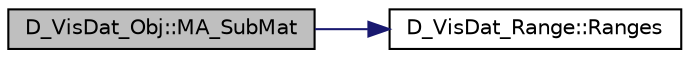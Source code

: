 digraph "D_VisDat_Obj::MA_SubMat"
{
 // LATEX_PDF_SIZE
  edge [fontname="Helvetica",fontsize="10",labelfontname="Helvetica",labelfontsize="10"];
  node [fontname="Helvetica",fontsize="10",shape=record];
  rankdir="LR";
  Node1 [label="D_VisDat_Obj::MA_SubMat",height=0.2,width=0.4,color="black", fillcolor="grey75", style="filled", fontcolor="black",tooltip=" "];
  Node1 -> Node2 [color="midnightblue",fontsize="10",style="solid"];
  Node2 [label="D_VisDat_Range::Ranges",height=0.2,width=0.4,color="black", fillcolor="white", style="filled",URL="$class_d___vis_dat___range.html#a6fa942d690c0222e42c0b8d91aee2b4a",tooltip=" "];
}
